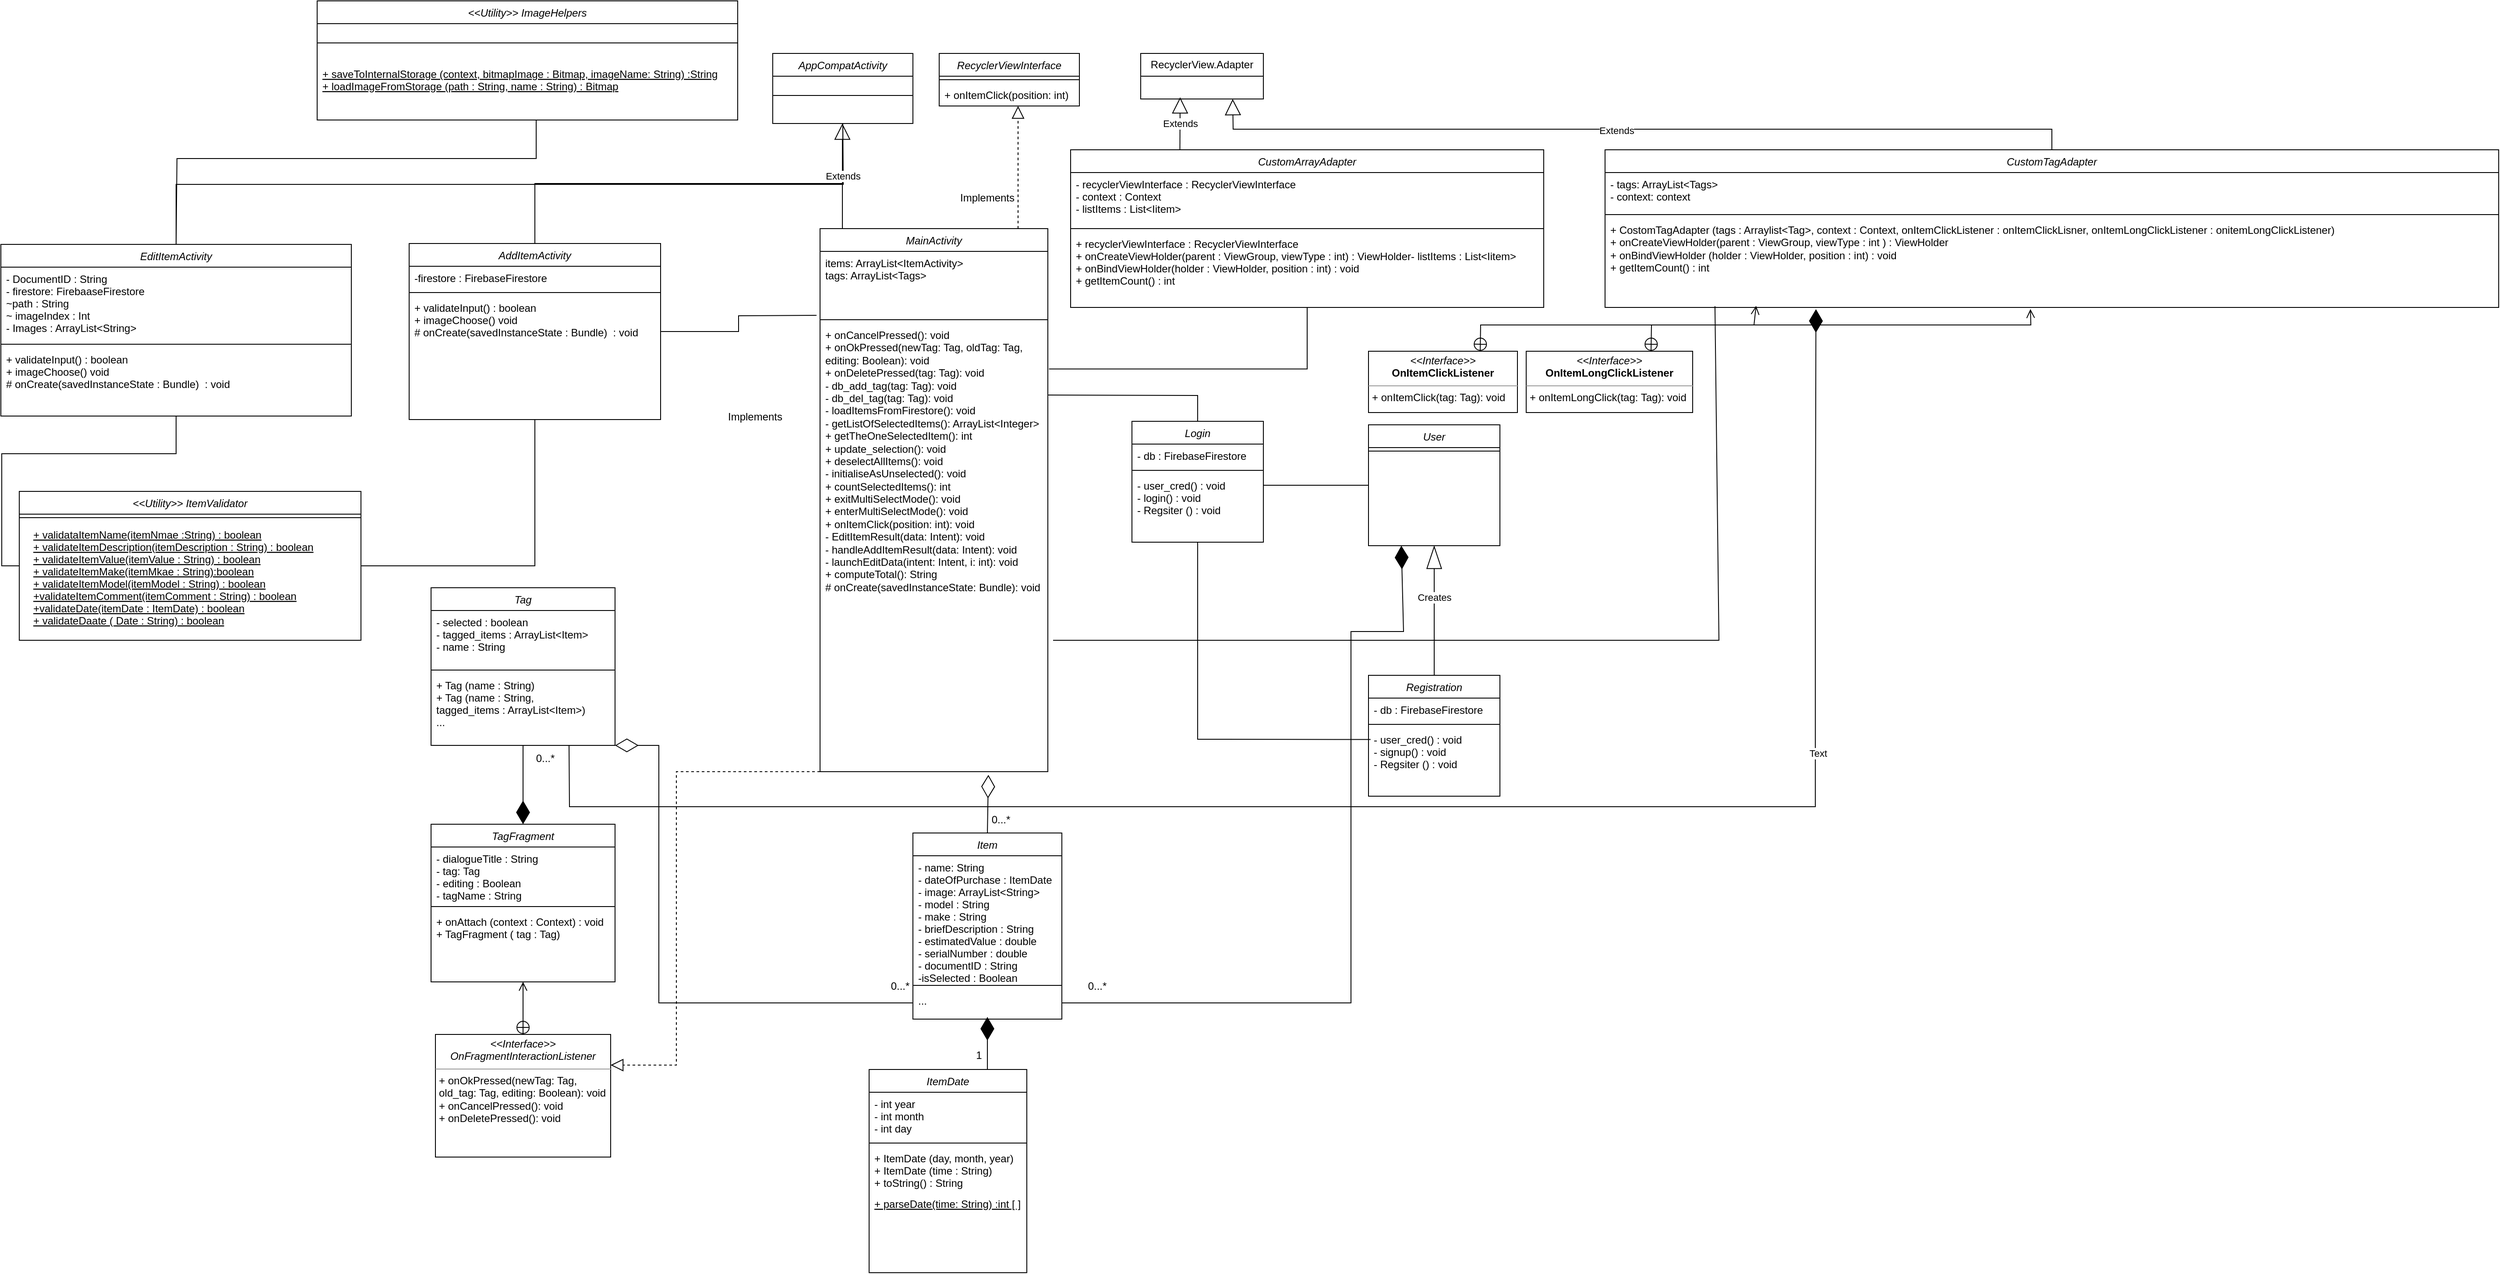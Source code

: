 <mxfile version="22.1.0" type="github">
  <diagram name="Page-1" id="D5rEtksEsVen9o-fTNwx">
    <mxGraphModel dx="2739" dy="2262" grid="1" gridSize="10" guides="1" tooltips="1" connect="1" arrows="1" fold="1" page="1" pageScale="1" pageWidth="827" pageHeight="1169" math="0" shadow="0">
      <root>
        <mxCell id="0" />
        <mxCell id="1" parent="0" />
        <mxCell id="bgdwnDgGQGbEjfy21P_r-1" style="edgeStyle=orthogonalEdgeStyle;rounded=0;orthogonalLoop=1;jettySize=auto;html=1;exitX=0.5;exitY=0;exitDx=0;exitDy=0;entryX=0.5;entryY=1;entryDx=0;entryDy=0;endArrow=none;endFill=0;" parent="1" source="bgdwnDgGQGbEjfy21P_r-20" target="bgdwnDgGQGbEjfy21P_r-6" edge="1">
          <mxGeometry relative="1" as="geometry" />
        </mxCell>
        <mxCell id="bgdwnDgGQGbEjfy21P_r-2" style="edgeStyle=orthogonalEdgeStyle;rounded=0;orthogonalLoop=1;jettySize=auto;html=1;exitX=1.005;exitY=0.102;exitDx=0;exitDy=0;entryX=0.5;entryY=1;entryDx=0;entryDy=0;endArrow=none;endFill=0;exitPerimeter=0;" parent="1" source="5qG-_wdLg8rwh6MkELda-3" target="bgdwnDgGQGbEjfy21P_r-33" edge="1">
          <mxGeometry relative="1" as="geometry" />
        </mxCell>
        <mxCell id="bgdwnDgGQGbEjfy21P_r-3" value="MainActivity" style="swimlane;fontStyle=2;align=center;verticalAlign=top;childLayout=stackLayout;horizontal=1;startSize=26;horizontalStack=0;resizeParent=1;resizeLast=0;collapsible=1;marginBottom=0;rounded=0;shadow=0;strokeWidth=1;" parent="1" vertex="1">
          <mxGeometry x="574" y="240" width="260" height="620" as="geometry">
            <mxRectangle x="230" y="140" width="160" height="26" as="alternateBounds" />
          </mxGeometry>
        </mxCell>
        <mxCell id="bgdwnDgGQGbEjfy21P_r-4" value="items: ArrayList&lt;ItemActivity&gt;&#xa;tags: ArrayList&lt;Tags&gt;" style="text;align=left;verticalAlign=top;spacingLeft=4;spacingRight=4;overflow=hidden;rotatable=0;points=[[0,0.5],[1,0.5]];portConstraint=eastwest;" parent="bgdwnDgGQGbEjfy21P_r-3" vertex="1">
          <mxGeometry y="26" width="260" height="74" as="geometry" />
        </mxCell>
        <mxCell id="bgdwnDgGQGbEjfy21P_r-5" value="" style="line;html=1;strokeWidth=1;align=left;verticalAlign=middle;spacingTop=-1;spacingLeft=3;spacingRight=3;rotatable=0;labelPosition=right;points=[];portConstraint=eastwest;" parent="bgdwnDgGQGbEjfy21P_r-3" vertex="1">
          <mxGeometry y="100" width="260" height="8" as="geometry" />
        </mxCell>
        <mxCell id="5qG-_wdLg8rwh6MkELda-3" value="+ onCancelPressed(): void&lt;br&gt;+ onOkPressed(newTag: Tag, oldTag: Tag, editing: Boolean): void&lt;br&gt;+ onDeletePressed(tag: Tag): void&lt;br&gt;- db_add_tag(tag: Tag): void&lt;br&gt;- db_del_tag(tag: Tag): void&lt;br&gt;- loadItemsFromFirestore(): void&lt;br&gt;- getListOfSelectedItems(): ArrayList&amp;lt;Integer&amp;gt;&lt;br&gt;+ getTheOneSelectedItem(): int&lt;br&gt;+ update_selection(): void&lt;br&gt;+ deselectAllItems(): void&lt;br&gt;- initialiseAsUnselected(): void&lt;br&gt;+ countSelectedItems(): int&lt;br&gt;+ exitMultiSelectMode(): void&lt;br&gt;+ enterMultiSelectMode(): void&lt;br&gt;+ onItemClick(position: int): void&lt;br&gt;- EditItemResult(data: Intent): void&lt;br&gt;- handleAddItemResult(data: Intent): void&lt;br&gt;- launchEditData(intent: Intent, i: int): void&lt;br&gt;+ computeTotal(): String&lt;br&gt;# onCreate(savedInstanceState: Bundle): void&lt;br&gt;" style="text;strokeColor=none;fillColor=none;align=left;verticalAlign=top;spacingLeft=4;spacingRight=4;overflow=hidden;rotatable=0;points=[[0,0.5],[1,0.5]];portConstraint=eastwest;whiteSpace=wrap;html=1;" parent="bgdwnDgGQGbEjfy21P_r-3" vertex="1">
          <mxGeometry y="108" width="260" height="512" as="geometry" />
        </mxCell>
        <mxCell id="bgdwnDgGQGbEjfy21P_r-6" value="AppCompatActivity" style="swimlane;fontStyle=2;align=center;verticalAlign=top;childLayout=stackLayout;horizontal=1;startSize=26;horizontalStack=0;resizeParent=1;resizeLast=0;collapsible=1;marginBottom=0;rounded=0;shadow=0;strokeWidth=1;" parent="1" vertex="1">
          <mxGeometry x="520" y="40" width="160" height="80" as="geometry">
            <mxRectangle x="230" y="140" width="160" height="26" as="alternateBounds" />
          </mxGeometry>
        </mxCell>
        <mxCell id="bgdwnDgGQGbEjfy21P_r-7" value="" style="line;html=1;strokeWidth=1;align=left;verticalAlign=middle;spacingTop=-1;spacingLeft=3;spacingRight=3;rotatable=0;labelPosition=right;points=[];portConstraint=eastwest;" parent="bgdwnDgGQGbEjfy21P_r-6" vertex="1">
          <mxGeometry y="26" width="160" height="44" as="geometry" />
        </mxCell>
        <mxCell id="bgdwnDgGQGbEjfy21P_r-8" value="Item" style="swimlane;fontStyle=2;align=center;verticalAlign=top;childLayout=stackLayout;horizontal=1;startSize=26;horizontalStack=0;resizeParent=1;resizeLast=0;collapsible=1;marginBottom=0;rounded=0;shadow=0;strokeWidth=1;" parent="1" vertex="1">
          <mxGeometry x="680" y="930" width="170" height="212.5" as="geometry">
            <mxRectangle x="230" y="140" width="160" height="26" as="alternateBounds" />
          </mxGeometry>
        </mxCell>
        <mxCell id="bgdwnDgGQGbEjfy21P_r-9" value="- name: String&#xa;- dateOfPurchase : ItemDate&#xa;- image: ArrayList&lt;String&gt;&#xa;- model : String&#xa;- make : String&#xa;- briefDescription : String&#xa;- estimatedValue : double&#xa;- serialNumber : double&#xa;- documentID : String&#xa;-isSelected : Boolean&#xa;&#xa;&#xa;" style="text;align=left;verticalAlign=top;spacingLeft=4;spacingRight=4;overflow=hidden;rotatable=0;points=[[0,0.5],[1,0.5]];portConstraint=eastwest;" parent="bgdwnDgGQGbEjfy21P_r-8" vertex="1">
          <mxGeometry y="26" width="170" height="144" as="geometry" />
        </mxCell>
        <mxCell id="bgdwnDgGQGbEjfy21P_r-10" value="" style="line;html=1;strokeWidth=1;align=left;verticalAlign=middle;spacingTop=-1;spacingLeft=3;spacingRight=3;rotatable=0;labelPosition=right;points=[];portConstraint=eastwest;" parent="bgdwnDgGQGbEjfy21P_r-8" vertex="1">
          <mxGeometry y="170" width="170" height="8" as="geometry" />
        </mxCell>
        <mxCell id="bgdwnDgGQGbEjfy21P_r-86" value="..." style="text;align=left;verticalAlign=top;spacingLeft=4;spacingRight=4;overflow=hidden;rotatable=0;points=[[0,0.5],[1,0.5]];portConstraint=eastwest;" parent="bgdwnDgGQGbEjfy21P_r-8" vertex="1">
          <mxGeometry y="178" width="170" height="32" as="geometry" />
        </mxCell>
        <mxCell id="bgdwnDgGQGbEjfy21P_r-11" value="" style="endArrow=block;dashed=1;endFill=0;endSize=12;html=1;rounded=0;entryX=0.557;entryY=1.324;entryDx=0;entryDy=0;entryPerimeter=0;" parent="1" edge="1">
          <mxGeometry width="160" relative="1" as="geometry">
            <mxPoint x="800" y="240" as="sourcePoint" />
            <mxPoint x="800.0" y="100.004" as="targetPoint" />
          </mxGeometry>
        </mxCell>
        <mxCell id="bgdwnDgGQGbEjfy21P_r-12" value="0...*" style="text;html=1;align=center;verticalAlign=middle;resizable=0;points=[];autosize=1;strokeColor=none;fillColor=none;" parent="1" vertex="1">
          <mxGeometry x="760" y="900" width="40" height="30" as="geometry" />
        </mxCell>
        <mxCell id="bgdwnDgGQGbEjfy21P_r-14" value="Implements" style="text;html=1;strokeColor=none;fillColor=none;align=center;verticalAlign=middle;whiteSpace=wrap;rounded=0;rotation=0;" parent="1" vertex="1">
          <mxGeometry x="735" y="190" width="60" height="30" as="geometry" />
        </mxCell>
        <mxCell id="bgdwnDgGQGbEjfy21P_r-15" value="&lt;span style=&quot;font-weight: normal;&quot;&gt;&lt;i&gt;RecyclerViewInterface&lt;/i&gt;&lt;/span&gt;" style="swimlane;fontStyle=1;align=center;verticalAlign=top;childLayout=stackLayout;horizontal=1;startSize=26;horizontalStack=0;resizeParent=1;resizeParentMax=0;resizeLast=0;collapsible=1;marginBottom=0;whiteSpace=wrap;html=1;" parent="1" vertex="1">
          <mxGeometry x="710" y="40" width="160" height="60" as="geometry" />
        </mxCell>
        <mxCell id="bgdwnDgGQGbEjfy21P_r-16" value="" style="line;strokeWidth=1;fillColor=none;align=left;verticalAlign=middle;spacingTop=-1;spacingLeft=3;spacingRight=3;rotatable=0;labelPosition=right;points=[];portConstraint=eastwest;strokeColor=inherit;" parent="bgdwnDgGQGbEjfy21P_r-15" vertex="1">
          <mxGeometry y="26" width="160" height="8" as="geometry" />
        </mxCell>
        <mxCell id="bgdwnDgGQGbEjfy21P_r-17" value="+&amp;nbsp;onItemClick(position: int)" style="text;strokeColor=none;fillColor=none;align=left;verticalAlign=top;spacingLeft=4;spacingRight=4;overflow=hidden;rotatable=0;points=[[0,0.5],[1,0.5]];portConstraint=eastwest;whiteSpace=wrap;html=1;" parent="bgdwnDgGQGbEjfy21P_r-15" vertex="1">
          <mxGeometry y="34" width="160" height="26" as="geometry" />
        </mxCell>
        <mxCell id="bgdwnDgGQGbEjfy21P_r-18" style="edgeStyle=orthogonalEdgeStyle;rounded=0;orthogonalLoop=1;jettySize=auto;html=1;exitX=1;exitY=0.5;exitDx=0;exitDy=0;endArrow=none;endFill=0;" parent="1" source="bgdwnDgGQGbEjfy21P_r-20" edge="1">
          <mxGeometry relative="1" as="geometry">
            <mxPoint x="570" y="339" as="targetPoint" />
          </mxGeometry>
        </mxCell>
        <mxCell id="bgdwnDgGQGbEjfy21P_r-19" style="edgeStyle=orthogonalEdgeStyle;rounded=0;orthogonalLoop=1;jettySize=auto;html=1;exitX=0.5;exitY=1;exitDx=0;exitDy=0;entryX=1;entryY=0.5;entryDx=0;entryDy=0;endArrow=none;endFill=0;" parent="1" source="bgdwnDgGQGbEjfy21P_r-20" target="bgdwnDgGQGbEjfy21P_r-23" edge="1">
          <mxGeometry relative="1" as="geometry" />
        </mxCell>
        <mxCell id="bgdwnDgGQGbEjfy21P_r-20" value="AddItemActivity" style="swimlane;fontStyle=2;align=center;verticalAlign=top;childLayout=stackLayout;horizontal=1;startSize=26;horizontalStack=0;resizeParent=1;resizeLast=0;collapsible=1;marginBottom=0;rounded=0;shadow=0;strokeWidth=1;" parent="1" vertex="1">
          <mxGeometry x="105" y="257" width="287" height="201" as="geometry">
            <mxRectangle x="230" y="140" width="160" height="26" as="alternateBounds" />
          </mxGeometry>
        </mxCell>
        <mxCell id="bgdwnDgGQGbEjfy21P_r-21" value="-firestore : FirebaseFirestore" style="text;align=left;verticalAlign=top;spacingLeft=4;spacingRight=4;overflow=hidden;rotatable=0;points=[[0,0.5],[1,0.5]];portConstraint=eastwest;" parent="bgdwnDgGQGbEjfy21P_r-20" vertex="1">
          <mxGeometry y="26" width="287" height="26" as="geometry" />
        </mxCell>
        <mxCell id="bgdwnDgGQGbEjfy21P_r-22" value="" style="line;html=1;strokeWidth=1;align=left;verticalAlign=middle;spacingTop=-1;spacingLeft=3;spacingRight=3;rotatable=0;labelPosition=right;points=[];portConstraint=eastwest;" parent="bgdwnDgGQGbEjfy21P_r-20" vertex="1">
          <mxGeometry y="52" width="287" height="8" as="geometry" />
        </mxCell>
        <mxCell id="rvDD3UHiXVEZJfTkMx03-1" value="+ validateInput() : boolean&#xa;+ imageChoose() void&#xa;# onCreate(savedInstanceState : Bundle)  : void&#xa;" style="text;align=left;verticalAlign=top;spacingLeft=4;spacingRight=4;overflow=hidden;rotatable=0;points=[[0,0.5],[1,0.5]];portConstraint=eastwest;" vertex="1" parent="bgdwnDgGQGbEjfy21P_r-20">
          <mxGeometry y="60" width="287" height="60" as="geometry" />
        </mxCell>
        <mxCell id="bgdwnDgGQGbEjfy21P_r-23" value="&lt;&lt;Utility&gt;&gt; ItemValidator" style="swimlane;fontStyle=2;align=center;verticalAlign=top;childLayout=stackLayout;horizontal=1;startSize=26;horizontalStack=0;resizeParent=1;resizeLast=0;collapsible=1;marginBottom=0;rounded=0;shadow=0;strokeWidth=1;" parent="1" vertex="1">
          <mxGeometry x="-340" y="540" width="390" height="170" as="geometry">
            <mxRectangle x="230" y="140" width="160" height="26" as="alternateBounds" />
          </mxGeometry>
        </mxCell>
        <mxCell id="bgdwnDgGQGbEjfy21P_r-25" value="" style="line;html=1;strokeWidth=1;align=left;verticalAlign=middle;spacingTop=-1;spacingLeft=3;spacingRight=3;rotatable=0;labelPosition=right;points=[];portConstraint=eastwest;" parent="bgdwnDgGQGbEjfy21P_r-23" vertex="1">
          <mxGeometry y="26" width="390" height="8" as="geometry" />
        </mxCell>
        <mxCell id="bgdwnDgGQGbEjfy21P_r-26" style="edgeStyle=orthogonalEdgeStyle;rounded=0;orthogonalLoop=1;jettySize=auto;html=1;exitX=0.5;exitY=1;exitDx=0;exitDy=0;entryX=0;entryY=0.5;entryDx=0;entryDy=0;endArrow=none;endFill=0;" parent="1" source="bgdwnDgGQGbEjfy21P_r-28" target="bgdwnDgGQGbEjfy21P_r-23" edge="1">
          <mxGeometry relative="1" as="geometry" />
        </mxCell>
        <mxCell id="bgdwnDgGQGbEjfy21P_r-27" style="edgeStyle=orthogonalEdgeStyle;rounded=0;orthogonalLoop=1;jettySize=auto;html=1;exitX=0.5;exitY=0;exitDx=0;exitDy=0;endArrow=none;endFill=0;" parent="1" source="bgdwnDgGQGbEjfy21P_r-28" edge="1">
          <mxGeometry relative="1" as="geometry">
            <mxPoint x="600" y="120" as="targetPoint" />
          </mxGeometry>
        </mxCell>
        <mxCell id="bgdwnDgGQGbEjfy21P_r-28" value="EditItemActivity" style="swimlane;fontStyle=2;align=center;verticalAlign=top;childLayout=stackLayout;horizontal=1;startSize=26;horizontalStack=0;resizeParent=1;resizeLast=0;collapsible=1;marginBottom=0;rounded=0;shadow=0;strokeWidth=1;" parent="1" vertex="1">
          <mxGeometry x="-361" y="258" width="400" height="196" as="geometry">
            <mxRectangle x="230" y="140" width="160" height="26" as="alternateBounds" />
          </mxGeometry>
        </mxCell>
        <mxCell id="bgdwnDgGQGbEjfy21P_r-29" value="- DocumentID : String&#xa;- firestore: FirebaaseFirestore&#xa;~path : String&#xa;~ imageIndex : Int&#xa;- Images : ArrayList&lt;String&gt;&#xa;" style="text;align=left;verticalAlign=top;spacingLeft=4;spacingRight=4;overflow=hidden;rotatable=0;points=[[0,0.5],[1,0.5]];portConstraint=eastwest;" parent="bgdwnDgGQGbEjfy21P_r-28" vertex="1">
          <mxGeometry y="26" width="400" height="84" as="geometry" />
        </mxCell>
        <mxCell id="bgdwnDgGQGbEjfy21P_r-30" value="" style="line;html=1;strokeWidth=1;align=left;verticalAlign=middle;spacingTop=-1;spacingLeft=3;spacingRight=3;rotatable=0;labelPosition=right;points=[];portConstraint=eastwest;" parent="bgdwnDgGQGbEjfy21P_r-28" vertex="1">
          <mxGeometry y="110" width="400" height="8" as="geometry" />
        </mxCell>
        <mxCell id="rvDD3UHiXVEZJfTkMx03-2" value="+ validateInput() : boolean&#xa;+ imageChoose() void&#xa;# onCreate(savedInstanceState : Bundle)  : void&#xa;" style="text;align=left;verticalAlign=top;spacingLeft=4;spacingRight=4;overflow=hidden;rotatable=0;points=[[0,0.5],[1,0.5]];portConstraint=eastwest;" vertex="1" parent="bgdwnDgGQGbEjfy21P_r-28">
          <mxGeometry y="118" width="400" height="60" as="geometry" />
        </mxCell>
        <mxCell id="bgdwnDgGQGbEjfy21P_r-31" value="RecyclerView.Adapter" style="swimlane;fontStyle=0;childLayout=stackLayout;horizontal=1;startSize=26;fillColor=none;horizontalStack=0;resizeParent=1;resizeParentMax=0;resizeLast=0;collapsible=1;marginBottom=0;whiteSpace=wrap;html=1;" parent="1" vertex="1">
          <mxGeometry x="940" y="40" width="140" height="52" as="geometry" />
        </mxCell>
        <mxCell id="bgdwnDgGQGbEjfy21P_r-32" value="Extends" style="endArrow=block;endSize=16;endFill=0;html=1;rounded=0;exitX=0.231;exitY=0.004;exitDx=0;exitDy=0;exitPerimeter=0;" parent="1" source="bgdwnDgGQGbEjfy21P_r-33" edge="1">
          <mxGeometry width="160" relative="1" as="geometry">
            <mxPoint x="1009.62" y="160" as="sourcePoint" />
            <mxPoint x="985" y="90" as="targetPoint" />
          </mxGeometry>
        </mxCell>
        <mxCell id="bgdwnDgGQGbEjfy21P_r-33" value="CustomArrayAdapter" style="swimlane;fontStyle=2;align=center;verticalAlign=top;childLayout=stackLayout;horizontal=1;startSize=26;horizontalStack=0;resizeParent=1;resizeLast=0;collapsible=1;marginBottom=0;rounded=0;shadow=0;strokeWidth=1;" parent="1" vertex="1">
          <mxGeometry x="860" y="150" width="540" height="180" as="geometry">
            <mxRectangle x="230" y="140" width="160" height="26" as="alternateBounds" />
          </mxGeometry>
        </mxCell>
        <mxCell id="bgdwnDgGQGbEjfy21P_r-34" value="- recyclerViewInterface : RecyclerViewInterface&#xa;- context : Context&#xa;- listItems : List&lt;Iitem&gt;&#xa;" style="text;align=left;verticalAlign=top;spacingLeft=4;spacingRight=4;overflow=hidden;rotatable=0;points=[[0,0.5],[1,0.5]];portConstraint=eastwest;" parent="bgdwnDgGQGbEjfy21P_r-33" vertex="1">
          <mxGeometry y="26" width="540" height="60" as="geometry" />
        </mxCell>
        <mxCell id="bgdwnDgGQGbEjfy21P_r-35" value="" style="line;html=1;strokeWidth=1;align=left;verticalAlign=middle;spacingTop=-1;spacingLeft=3;spacingRight=3;rotatable=0;labelPosition=right;points=[];portConstraint=eastwest;" parent="bgdwnDgGQGbEjfy21P_r-33" vertex="1">
          <mxGeometry y="86" width="540" height="8" as="geometry" />
        </mxCell>
        <mxCell id="rvDD3UHiXVEZJfTkMx03-4" value="+ recyclerViewInterface : RecyclerViewInterface&#xa;+ onCreateViewHolder(parent : ViewGroup, viewType : int) : ViewHolder- listItems : List&lt;Iitem&gt;&#xa;+ onBindViewHolder(holder : ViewHolder, position : int) : void&#xa;+ getItemCount() : int&#xa;" style="text;align=left;verticalAlign=top;spacingLeft=4;spacingRight=4;overflow=hidden;rotatable=0;points=[[0,0.5],[1,0.5]];portConstraint=eastwest;" vertex="1" parent="bgdwnDgGQGbEjfy21P_r-33">
          <mxGeometry y="94" width="540" height="76" as="geometry" />
        </mxCell>
        <mxCell id="bgdwnDgGQGbEjfy21P_r-36" value="Extends" style="endArrow=block;endSize=16;endFill=0;html=1;rounded=0;" parent="1" edge="1">
          <mxGeometry width="160" relative="1" as="geometry">
            <mxPoint x="599.5" y="240" as="sourcePoint" />
            <mxPoint x="599.5" y="120" as="targetPoint" />
          </mxGeometry>
        </mxCell>
        <mxCell id="bgdwnDgGQGbEjfy21P_r-37" value="ItemDate" style="swimlane;fontStyle=2;align=center;verticalAlign=top;childLayout=stackLayout;horizontal=1;startSize=26;horizontalStack=0;resizeParent=1;resizeLast=0;collapsible=1;marginBottom=0;rounded=0;shadow=0;strokeWidth=1;" parent="1" vertex="1">
          <mxGeometry x="630" y="1200" width="180" height="232" as="geometry">
            <mxRectangle x="230" y="140" width="160" height="26" as="alternateBounds" />
          </mxGeometry>
        </mxCell>
        <mxCell id="bgdwnDgGQGbEjfy21P_r-38" value="- int year&#xa;- int month&#xa;- int day&#xa;" style="text;align=left;verticalAlign=top;spacingLeft=4;spacingRight=4;overflow=hidden;rotatable=0;points=[[0,0.5],[1,0.5]];portConstraint=eastwest;" parent="bgdwnDgGQGbEjfy21P_r-37" vertex="1">
          <mxGeometry y="26" width="180" height="54" as="geometry" />
        </mxCell>
        <mxCell id="bgdwnDgGQGbEjfy21P_r-39" value="" style="line;html=1;strokeWidth=1;align=left;verticalAlign=middle;spacingTop=-1;spacingLeft=3;spacingRight=3;rotatable=0;labelPosition=right;points=[];portConstraint=eastwest;" parent="bgdwnDgGQGbEjfy21P_r-37" vertex="1">
          <mxGeometry y="80" width="180" height="8" as="geometry" />
        </mxCell>
        <mxCell id="bgdwnDgGQGbEjfy21P_r-44" value="+ ItemDate (day, month, year)&#xa;+ ItemDate (time : String)&#xa;+ toString() : String&#xa;&#xa;&#xa;" style="text;align=left;verticalAlign=top;spacingLeft=4;spacingRight=4;overflow=hidden;rotatable=0;points=[[0,0.5],[1,0.5]];portConstraint=eastwest;" parent="bgdwnDgGQGbEjfy21P_r-37" vertex="1">
          <mxGeometry y="88" width="180" height="52" as="geometry" />
        </mxCell>
        <mxCell id="bgdwnDgGQGbEjfy21P_r-45" value="+ parseDate(time: String) :int [ ]&#xa;&#xa;" style="text;align=left;verticalAlign=top;spacingLeft=4;spacingRight=4;overflow=hidden;rotatable=0;points=[[0,0.5],[1,0.5]];portConstraint=eastwest;fontStyle=4" parent="bgdwnDgGQGbEjfy21P_r-37" vertex="1">
          <mxGeometry y="140" width="180" height="72" as="geometry" />
        </mxCell>
        <mxCell id="bgdwnDgGQGbEjfy21P_r-46" value="" style="endArrow=diamondThin;endFill=1;endSize=24;html=1;rounded=0;exitX=0.75;exitY=0;exitDx=0;exitDy=0;" parent="1" source="bgdwnDgGQGbEjfy21P_r-37" target="bgdwnDgGQGbEjfy21P_r-86" edge="1">
          <mxGeometry width="160" relative="1" as="geometry">
            <mxPoint x="729.74" y="917" as="sourcePoint" />
            <mxPoint x="910" y="920" as="targetPoint" />
          </mxGeometry>
        </mxCell>
        <mxCell id="bgdwnDgGQGbEjfy21P_r-47" value="1" style="text;html=1;align=center;verticalAlign=middle;resizable=0;points=[];autosize=1;strokeColor=none;fillColor=none;" parent="1" vertex="1">
          <mxGeometry x="740" y="1169" width="30" height="30" as="geometry" />
        </mxCell>
        <mxCell id="bgdwnDgGQGbEjfy21P_r-48" value="Login" style="swimlane;fontStyle=2;align=center;verticalAlign=top;childLayout=stackLayout;horizontal=1;startSize=26;horizontalStack=0;resizeParent=1;resizeLast=0;collapsible=1;marginBottom=0;rounded=0;shadow=0;strokeWidth=1;" parent="1" vertex="1">
          <mxGeometry x="930" y="460" width="150" height="138" as="geometry">
            <mxRectangle x="230" y="140" width="160" height="26" as="alternateBounds" />
          </mxGeometry>
        </mxCell>
        <mxCell id="bgdwnDgGQGbEjfy21P_r-49" value="- db : FirebaseFirestore" style="text;align=left;verticalAlign=top;spacingLeft=4;spacingRight=4;overflow=hidden;rotatable=0;points=[[0,0.5],[1,0.5]];portConstraint=eastwest;" parent="bgdwnDgGQGbEjfy21P_r-48" vertex="1">
          <mxGeometry y="26" width="150" height="26" as="geometry" />
        </mxCell>
        <mxCell id="bgdwnDgGQGbEjfy21P_r-50" value="" style="line;html=1;strokeWidth=1;align=left;verticalAlign=middle;spacingTop=-1;spacingLeft=3;spacingRight=3;rotatable=0;labelPosition=right;points=[];portConstraint=eastwest;" parent="bgdwnDgGQGbEjfy21P_r-48" vertex="1">
          <mxGeometry y="52" width="150" height="8" as="geometry" />
        </mxCell>
        <mxCell id="bgdwnDgGQGbEjfy21P_r-52" value="- user_cred() : void&#xa;- login() : void&#xa;- Regsiter () : void&#xa;" style="text;align=left;verticalAlign=top;spacingLeft=4;spacingRight=4;overflow=hidden;rotatable=0;points=[[0,0.5],[1,0.5]];portConstraint=eastwest;" parent="bgdwnDgGQGbEjfy21P_r-48" vertex="1">
          <mxGeometry y="60" width="150" height="60" as="geometry" />
        </mxCell>
        <mxCell id="bgdwnDgGQGbEjfy21P_r-51" style="edgeStyle=orthogonalEdgeStyle;rounded=0;orthogonalLoop=1;jettySize=auto;html=1;exitX=1;exitY=0.5;exitDx=0;exitDy=0;endArrow=none;endFill=0;entryX=0.5;entryY=0;entryDx=0;entryDy=0;" parent="1" target="bgdwnDgGQGbEjfy21P_r-48" edge="1">
          <mxGeometry relative="1" as="geometry">
            <mxPoint x="890" y="490" as="targetPoint" />
            <mxPoint x="834" y="430" as="sourcePoint" />
          </mxGeometry>
        </mxCell>
        <mxCell id="bgdwnDgGQGbEjfy21P_r-53" value="Registration" style="swimlane;fontStyle=2;align=center;verticalAlign=top;childLayout=stackLayout;horizontal=1;startSize=26;horizontalStack=0;resizeParent=1;resizeLast=0;collapsible=1;marginBottom=0;rounded=0;shadow=0;strokeWidth=1;" parent="1" vertex="1">
          <mxGeometry x="1200" y="750" width="150" height="138" as="geometry">
            <mxRectangle x="230" y="140" width="160" height="26" as="alternateBounds" />
          </mxGeometry>
        </mxCell>
        <mxCell id="bgdwnDgGQGbEjfy21P_r-54" value="- db : FirebaseFirestore" style="text;align=left;verticalAlign=top;spacingLeft=4;spacingRight=4;overflow=hidden;rotatable=0;points=[[0,0.5],[1,0.5]];portConstraint=eastwest;" parent="bgdwnDgGQGbEjfy21P_r-53" vertex="1">
          <mxGeometry y="26" width="150" height="26" as="geometry" />
        </mxCell>
        <mxCell id="bgdwnDgGQGbEjfy21P_r-55" value="" style="line;html=1;strokeWidth=1;align=left;verticalAlign=middle;spacingTop=-1;spacingLeft=3;spacingRight=3;rotatable=0;labelPosition=right;points=[];portConstraint=eastwest;" parent="bgdwnDgGQGbEjfy21P_r-53" vertex="1">
          <mxGeometry y="52" width="150" height="8" as="geometry" />
        </mxCell>
        <mxCell id="bgdwnDgGQGbEjfy21P_r-56" value="- user_cred() : void&#xa;- signup() : void&#xa;- Regsiter () : void&#xa;" style="text;align=left;verticalAlign=top;spacingLeft=4;spacingRight=4;overflow=hidden;rotatable=0;points=[[0,0.5],[1,0.5]];portConstraint=eastwest;" parent="bgdwnDgGQGbEjfy21P_r-53" vertex="1">
          <mxGeometry y="60" width="150" height="60" as="geometry" />
        </mxCell>
        <mxCell id="bgdwnDgGQGbEjfy21P_r-57" value="" style="endArrow=none;html=1;rounded=0;exitX=0.016;exitY=0.221;exitDx=0;exitDy=0;entryX=0.5;entryY=1;entryDx=0;entryDy=0;startArrow=none;startFill=0;exitPerimeter=0;" parent="1" source="bgdwnDgGQGbEjfy21P_r-56" target="bgdwnDgGQGbEjfy21P_r-48" edge="1">
          <mxGeometry width="50" height="50" relative="1" as="geometry">
            <mxPoint x="930" y="550" as="sourcePoint" />
            <mxPoint x="980" y="500" as="targetPoint" />
            <Array as="points">
              <mxPoint x="1005" y="823" />
            </Array>
          </mxGeometry>
        </mxCell>
        <mxCell id="bgdwnDgGQGbEjfy21P_r-58" value="User" style="swimlane;fontStyle=2;align=center;verticalAlign=top;childLayout=stackLayout;horizontal=1;startSize=26;horizontalStack=0;resizeParent=1;resizeLast=0;collapsible=1;marginBottom=0;rounded=0;shadow=0;strokeWidth=1;" parent="1" vertex="1">
          <mxGeometry x="1200" y="464" width="150" height="138" as="geometry">
            <mxRectangle x="230" y="140" width="160" height="26" as="alternateBounds" />
          </mxGeometry>
        </mxCell>
        <mxCell id="bgdwnDgGQGbEjfy21P_r-60" value="" style="line;html=1;strokeWidth=1;align=left;verticalAlign=middle;spacingTop=-1;spacingLeft=3;spacingRight=3;rotatable=0;labelPosition=right;points=[];portConstraint=eastwest;" parent="bgdwnDgGQGbEjfy21P_r-58" vertex="1">
          <mxGeometry y="26" width="150" height="8" as="geometry" />
        </mxCell>
        <mxCell id="bgdwnDgGQGbEjfy21P_r-64" value="" style="endArrow=none;html=1;rounded=0;entryX=0;entryY=0.5;entryDx=0;entryDy=0;exitX=1.001;exitY=0.217;exitDx=0;exitDy=0;exitPerimeter=0;startArrow=none;startFill=0;endFill=0;endSize=16;startSize=16;" parent="1" source="bgdwnDgGQGbEjfy21P_r-52" target="bgdwnDgGQGbEjfy21P_r-58" edge="1">
          <mxGeometry width="50" height="50" relative="1" as="geometry">
            <mxPoint x="1070" y="730" as="sourcePoint" />
            <mxPoint x="1199.85" y="506.8" as="targetPoint" />
          </mxGeometry>
        </mxCell>
        <mxCell id="bgdwnDgGQGbEjfy21P_r-65" value="" style="endArrow=none;html=1;rounded=0;entryX=0.5;entryY=0;entryDx=0;entryDy=0;startArrow=blockThin;startFill=0;strokeWidth=1;endSize=8;targetPerimeterSpacing=12;sourcePerimeterSpacing=5;startSize=24;" parent="1" target="bgdwnDgGQGbEjfy21P_r-53" edge="1">
          <mxGeometry width="50" height="50" relative="1" as="geometry">
            <mxPoint x="1275" y="602" as="sourcePoint" />
            <mxPoint x="1015" y="608" as="targetPoint" />
          </mxGeometry>
        </mxCell>
        <mxCell id="bgdwnDgGQGbEjfy21P_r-68" value="Creates" style="edgeLabel;html=1;align=center;verticalAlign=middle;resizable=0;points=[];" parent="bgdwnDgGQGbEjfy21P_r-65" vertex="1" connectable="0">
          <mxGeometry x="-0.644" y="3" relative="1" as="geometry">
            <mxPoint x="-3" y="32" as="offset" />
          </mxGeometry>
        </mxCell>
        <mxCell id="bgdwnDgGQGbEjfy21P_r-72" value="0...*" style="text;html=1;align=center;verticalAlign=middle;resizable=0;points=[];autosize=1;strokeColor=none;fillColor=none;" parent="1" vertex="1">
          <mxGeometry x="870" y="1090" width="40" height="30" as="geometry" />
        </mxCell>
        <mxCell id="bgdwnDgGQGbEjfy21P_r-73" value="" style="endArrow=diamondThin;endFill=1;endSize=24;html=1;rounded=0;exitX=1;exitY=0.5;exitDx=0;exitDy=0;entryX=0.25;entryY=1;entryDx=0;entryDy=0;" parent="1" source="bgdwnDgGQGbEjfy21P_r-86" target="bgdwnDgGQGbEjfy21P_r-58" edge="1">
          <mxGeometry width="160" relative="1" as="geometry">
            <mxPoint x="1010.04" y="778" as="sourcePoint" />
            <mxPoint x="1009.71" y="661" as="targetPoint" />
            <Array as="points">
              <mxPoint x="1180" y="1124" />
              <mxPoint x="1180" y="700" />
              <mxPoint x="1240" y="700" />
            </Array>
          </mxGeometry>
        </mxCell>
        <mxCell id="bgdwnDgGQGbEjfy21P_r-75" value="Tag" style="swimlane;fontStyle=2;align=center;verticalAlign=top;childLayout=stackLayout;horizontal=1;startSize=26;horizontalStack=0;resizeParent=1;resizeLast=0;collapsible=1;marginBottom=0;rounded=0;shadow=0;strokeWidth=1;" parent="1" vertex="1">
          <mxGeometry x="130" y="650" width="210" height="180" as="geometry">
            <mxRectangle x="230" y="140" width="160" height="26" as="alternateBounds" />
          </mxGeometry>
        </mxCell>
        <mxCell id="bgdwnDgGQGbEjfy21P_r-76" value="- selected : boolean&#xa;- tagged_items : ArrayList&lt;Item&gt;&#xa;- name : String&#xa;" style="text;align=left;verticalAlign=top;spacingLeft=4;spacingRight=4;overflow=hidden;rotatable=0;points=[[0,0.5],[1,0.5]];portConstraint=eastwest;" parent="bgdwnDgGQGbEjfy21P_r-75" vertex="1">
          <mxGeometry y="26" width="210" height="64" as="geometry" />
        </mxCell>
        <mxCell id="bgdwnDgGQGbEjfy21P_r-77" value="" style="line;html=1;strokeWidth=1;align=left;verticalAlign=middle;spacingTop=-1;spacingLeft=3;spacingRight=3;rotatable=0;labelPosition=right;points=[];portConstraint=eastwest;" parent="bgdwnDgGQGbEjfy21P_r-75" vertex="1">
          <mxGeometry y="90" width="210" height="8" as="geometry" />
        </mxCell>
        <mxCell id="bgdwnDgGQGbEjfy21P_r-85" value="+ Tag (name : String)&#xa;+ Tag (name : String, &#xa;tagged_items : ArrayList&lt;Item&gt;)&#xa;...&#xa;" style="text;align=left;verticalAlign=top;spacingLeft=4;spacingRight=4;overflow=hidden;rotatable=0;points=[[0,0.5],[1,0.5]];portConstraint=eastwest;" parent="bgdwnDgGQGbEjfy21P_r-75" vertex="1">
          <mxGeometry y="98" width="210" height="64" as="geometry" />
        </mxCell>
        <mxCell id="bgdwnDgGQGbEjfy21P_r-78" value="" style="endArrow=none;endFill=0;endSize=24;html=1;rounded=0;exitX=1;exitY=1;exitDx=0;exitDy=0;startArrow=diamondThin;startFill=0;startSize=24;entryX=0;entryY=0.5;entryDx=0;entryDy=0;" parent="1" source="bgdwnDgGQGbEjfy21P_r-75" target="bgdwnDgGQGbEjfy21P_r-86" edge="1">
          <mxGeometry width="160" relative="1" as="geometry">
            <mxPoint x="340" y="721" as="sourcePoint" />
            <mxPoint x="620" y="830" as="targetPoint" />
            <Array as="points">
              <mxPoint x="390" y="830" />
              <mxPoint x="390" y="1124" />
            </Array>
          </mxGeometry>
        </mxCell>
        <mxCell id="bgdwnDgGQGbEjfy21P_r-80" value="0...*" style="text;html=1;align=center;verticalAlign=middle;resizable=0;points=[];autosize=1;strokeColor=none;fillColor=none;" parent="1" vertex="1">
          <mxGeometry x="645" y="1090" width="40" height="30" as="geometry" />
        </mxCell>
        <mxCell id="bgdwnDgGQGbEjfy21P_r-88" value="TagFragment" style="swimlane;fontStyle=2;align=center;verticalAlign=top;childLayout=stackLayout;horizontal=1;startSize=26;horizontalStack=0;resizeParent=1;resizeLast=0;collapsible=1;marginBottom=0;rounded=0;shadow=0;strokeWidth=1;" parent="1" vertex="1">
          <mxGeometry x="130" y="920" width="210" height="180" as="geometry">
            <mxRectangle x="230" y="140" width="160" height="26" as="alternateBounds" />
          </mxGeometry>
        </mxCell>
        <mxCell id="bgdwnDgGQGbEjfy21P_r-89" value="- dialogueTitle : String&#xa;- tag: Tag&#xa;- editing : Boolean&#xa;- tagName : String&#xa;&#xa;" style="text;align=left;verticalAlign=top;spacingLeft=4;spacingRight=4;overflow=hidden;rotatable=0;points=[[0,0.5],[1,0.5]];portConstraint=eastwest;" parent="bgdwnDgGQGbEjfy21P_r-88" vertex="1">
          <mxGeometry y="26" width="210" height="64" as="geometry" />
        </mxCell>
        <mxCell id="bgdwnDgGQGbEjfy21P_r-90" value="" style="line;html=1;strokeWidth=1;align=left;verticalAlign=middle;spacingTop=-1;spacingLeft=3;spacingRight=3;rotatable=0;labelPosition=right;points=[];portConstraint=eastwest;" parent="bgdwnDgGQGbEjfy21P_r-88" vertex="1">
          <mxGeometry y="90" width="210" height="8" as="geometry" />
        </mxCell>
        <mxCell id="bgdwnDgGQGbEjfy21P_r-91" value="+ onAttach (context : Context) : void&#xa;+ TagFragment ( tag : Tag)" style="text;align=left;verticalAlign=top;spacingLeft=4;spacingRight=4;overflow=hidden;rotatable=0;points=[[0,0.5],[1,0.5]];portConstraint=eastwest;" parent="bgdwnDgGQGbEjfy21P_r-88" vertex="1">
          <mxGeometry y="98" width="210" height="64" as="geometry" />
        </mxCell>
        <mxCell id="bgdwnDgGQGbEjfy21P_r-92" value="" style="endArrow=diamondThin;endFill=1;endSize=24;html=1;rounded=0;exitX=0.5;exitY=1;exitDx=0;exitDy=0;entryX=0.5;entryY=0;entryDx=0;entryDy=0;" parent="1" source="bgdwnDgGQGbEjfy21P_r-75" target="bgdwnDgGQGbEjfy21P_r-88" edge="1">
          <mxGeometry width="160" relative="1" as="geometry">
            <mxPoint x="413.33" y="900" as="sourcePoint" />
            <mxPoint x="413.0" y="783" as="targetPoint" />
          </mxGeometry>
        </mxCell>
        <mxCell id="bgdwnDgGQGbEjfy21P_r-93" value="0...*" style="text;html=1;align=center;verticalAlign=middle;resizable=0;points=[];autosize=1;strokeColor=none;fillColor=none;" parent="1" vertex="1">
          <mxGeometry x="240" y="830" width="40" height="30" as="geometry" />
        </mxCell>
        <mxCell id="bgdwnDgGQGbEjfy21P_r-94" value="&lt;&lt;Utility&gt;&gt; ImageHelpers" style="swimlane;fontStyle=2;align=center;verticalAlign=top;childLayout=stackLayout;horizontal=1;startSize=26;horizontalStack=0;resizeParent=1;resizeLast=0;collapsible=1;marginBottom=0;rounded=0;shadow=0;strokeWidth=1;" parent="1" vertex="1">
          <mxGeometry y="-20" width="480" height="136" as="geometry">
            <mxRectangle x="230" y="140" width="160" height="26" as="alternateBounds" />
          </mxGeometry>
        </mxCell>
        <mxCell id="bgdwnDgGQGbEjfy21P_r-95" value="" style="line;html=1;strokeWidth=1;align=left;verticalAlign=middle;spacingTop=-1;spacingLeft=3;spacingRight=3;rotatable=0;labelPosition=right;points=[];portConstraint=eastwest;" parent="bgdwnDgGQGbEjfy21P_r-94" vertex="1">
          <mxGeometry y="26" width="480" height="44" as="geometry" />
        </mxCell>
        <mxCell id="bgdwnDgGQGbEjfy21P_r-97" value="+ saveToInternalStorage (context, bitmapImage : Bitmap, imageName: String) :String&#xa;+ loadImageFromStorage (path : String, name : String) : Bitmap&#xa;" style="text;align=left;verticalAlign=top;spacingLeft=4;spacingRight=4;overflow=hidden;rotatable=0;points=[[0,0.5],[1,0.5]];portConstraint=eastwest;fontStyle=4" parent="bgdwnDgGQGbEjfy21P_r-94" vertex="1">
          <mxGeometry y="70" width="480" height="50" as="geometry" />
        </mxCell>
        <mxCell id="bgdwnDgGQGbEjfy21P_r-96" value="" style="endArrow=none;html=1;rounded=0;entryX=0.5;entryY=1;entryDx=0;entryDy=0;exitX=0.5;exitY=0;exitDx=0;exitDy=0;" parent="1" edge="1" source="bgdwnDgGQGbEjfy21P_r-28">
          <mxGeometry width="50" height="50" relative="1" as="geometry">
            <mxPoint x="120" y="196" as="sourcePoint" />
            <mxPoint x="250" y="116" as="targetPoint" />
            <Array as="points">
              <mxPoint x="-160" y="160" />
              <mxPoint x="250" y="160" />
            </Array>
          </mxGeometry>
        </mxCell>
        <mxCell id="bgdwnDgGQGbEjfy21P_r-102" style="edgeStyle=orthogonalEdgeStyle;rounded=0;orthogonalLoop=1;jettySize=auto;html=1;exitX=0.5;exitY=0;exitDx=0;exitDy=0;endSize=16;endArrow=block;endFill=0;" parent="1" source="D9T-BckVPZUWp-dW1pH--14" edge="1">
          <mxGeometry relative="1" as="geometry">
            <mxPoint x="1045" y="92" as="targetPoint" />
            <mxPoint x="1210" y="166" as="sourcePoint" />
          </mxGeometry>
        </mxCell>
        <mxCell id="bgdwnDgGQGbEjfy21P_r-104" value="Extends" style="edgeLabel;html=1;align=center;verticalAlign=middle;resizable=0;points=[];" parent="bgdwnDgGQGbEjfy21P_r-102" vertex="1" connectable="0">
          <mxGeometry x="0.052" y="1" relative="1" as="geometry">
            <mxPoint x="1" as="offset" />
          </mxGeometry>
        </mxCell>
        <mxCell id="bgdwnDgGQGbEjfy21P_r-101" value="" style="endArrow=none;html=1;rounded=0;entryX=0.123;entryY=0.987;entryDx=0;entryDy=0;entryPerimeter=0;" parent="1" target="D9T-BckVPZUWp-dW1pH--17" edge="1">
          <mxGeometry width="50" height="50" relative="1" as="geometry">
            <mxPoint x="840" y="710" as="sourcePoint" />
            <mxPoint x="1600" y="340" as="targetPoint" />
            <Array as="points">
              <mxPoint x="1600" y="710" />
            </Array>
          </mxGeometry>
        </mxCell>
        <mxCell id="bgdwnDgGQGbEjfy21P_r-105" value="" style="endArrow=diamondThin;endFill=1;endSize=24;html=1;rounded=0;exitX=0.75;exitY=1;exitDx=0;exitDy=0;entryX=0.236;entryY=1.019;entryDx=0;entryDy=0;entryPerimeter=0;" parent="1" source="bgdwnDgGQGbEjfy21P_r-75" target="D9T-BckVPZUWp-dW1pH--17" edge="1">
          <mxGeometry width="160" relative="1" as="geometry">
            <mxPoint x="340" y="810" as="sourcePoint" />
            <mxPoint x="1710" y="210" as="targetPoint" />
            <Array as="points">
              <mxPoint x="288" y="900" />
              <mxPoint x="1170" y="900" />
              <mxPoint x="1710" y="900" />
              <mxPoint x="1710" y="650" />
            </Array>
          </mxGeometry>
        </mxCell>
        <mxCell id="rvDD3UHiXVEZJfTkMx03-6" value="Text" style="edgeLabel;html=1;align=center;verticalAlign=middle;resizable=0;points=[];" vertex="1" connectable="0" parent="bgdwnDgGQGbEjfy21P_r-105">
          <mxGeometry x="0.508" y="-3" relative="1" as="geometry">
            <mxPoint as="offset" />
          </mxGeometry>
        </mxCell>
        <mxCell id="D9T-BckVPZUWp-dW1pH--1" value="" style="endArrow=diamondThin;endFill=0;endSize=24;html=1;rounded=0;exitX=0.5;exitY=0;exitDx=0;exitDy=0;entryX=0.739;entryY=1.007;entryDx=0;entryDy=0;entryPerimeter=0;" parent="1" source="bgdwnDgGQGbEjfy21P_r-8" target="5qG-_wdLg8rwh6MkELda-3" edge="1">
          <mxGeometry width="160" relative="1" as="geometry">
            <mxPoint x="500" y="570" as="sourcePoint" />
            <mxPoint x="950" y="880" as="targetPoint" />
          </mxGeometry>
        </mxCell>
        <mxCell id="D9T-BckVPZUWp-dW1pH--9" value="&lt;p style=&quot;margin:0px;margin-top:4px;text-align:center;&quot;&gt;&lt;i&gt;&amp;lt;&amp;lt;Interface&amp;gt;&amp;gt;&lt;/i&gt;&lt;br&gt;&lt;b&gt;OnItemClickListener&lt;/b&gt;&lt;/p&gt;&lt;hr size=&quot;1&quot;&gt;&lt;p style=&quot;margin:0px;margin-left:4px;&quot;&gt;+ onItemClick(tag: Tag): void&lt;br&gt;&lt;/p&gt;" style="verticalAlign=top;align=left;overflow=fill;fontSize=12;fontFamily=Helvetica;html=1;whiteSpace=wrap;" parent="1" vertex="1">
          <mxGeometry x="1200" y="380" width="170" height="70" as="geometry" />
        </mxCell>
        <mxCell id="D9T-BckVPZUWp-dW1pH--8" value="&lt;p style=&quot;margin:0px;margin-top:4px;text-align:center;&quot;&gt;&lt;i&gt;&amp;lt;&amp;lt;Interface&amp;gt;&amp;gt;&lt;/i&gt;&lt;br&gt;&lt;b&gt;OnItemLongClickListener&lt;/b&gt;&lt;/p&gt;&lt;hr size=&quot;1&quot;&gt;&lt;p style=&quot;margin:0px;margin-left:4px;&quot;&gt;+ onItemLongClick(tag: Tag): void&lt;br&gt;&lt;/p&gt;" style="verticalAlign=top;align=left;overflow=fill;fontSize=12;fontFamily=Helvetica;html=1;whiteSpace=wrap;" parent="1" vertex="1">
          <mxGeometry x="1380" y="380" width="190" height="70" as="geometry" />
        </mxCell>
        <mxCell id="D9T-BckVPZUWp-dW1pH--10" value="" style="endArrow=open;startArrow=circlePlus;endFill=0;startFill=0;endSize=8;html=1;rounded=0;exitX=0.75;exitY=0;exitDx=0;exitDy=0;entryX=0.169;entryY=0.981;entryDx=0;entryDy=0;entryPerimeter=0;" parent="1" source="D9T-BckVPZUWp-dW1pH--9" target="D9T-BckVPZUWp-dW1pH--17" edge="1">
          <mxGeometry width="160" relative="1" as="geometry">
            <mxPoint x="1220" y="360" as="sourcePoint" />
            <mxPoint x="1930" y="350" as="targetPoint" />
            <Array as="points">
              <mxPoint x="1328" y="350" />
              <mxPoint x="1640" y="350" />
            </Array>
          </mxGeometry>
        </mxCell>
        <mxCell id="D9T-BckVPZUWp-dW1pH--11" value="" style="endArrow=open;startArrow=circlePlus;endFill=0;startFill=0;endSize=8;html=1;rounded=0;exitX=0.75;exitY=0;exitDx=0;exitDy=0;entryX=0.476;entryY=1.019;entryDx=0;entryDy=0;entryPerimeter=0;" parent="1" source="D9T-BckVPZUWp-dW1pH--8" target="D9T-BckVPZUWp-dW1pH--17" edge="1">
          <mxGeometry width="160" relative="1" as="geometry">
            <mxPoint x="1220" y="360" as="sourcePoint" />
            <mxPoint x="1920" y="360" as="targetPoint" />
            <Array as="points">
              <mxPoint x="1523" y="350" />
              <mxPoint x="1956" y="350" />
            </Array>
          </mxGeometry>
        </mxCell>
        <mxCell id="D9T-BckVPZUWp-dW1pH--14" value="&lt;span style=&quot;font-weight: normal;&quot;&gt;&lt;i&gt;CustomTagAdapter&lt;/i&gt;&lt;/span&gt;" style="swimlane;fontStyle=1;align=center;verticalAlign=top;childLayout=stackLayout;horizontal=1;startSize=26;horizontalStack=0;resizeParent=1;resizeParentMax=0;resizeLast=0;collapsible=1;marginBottom=0;whiteSpace=wrap;html=1;" parent="1" vertex="1">
          <mxGeometry x="1470" y="150" width="1020" height="180" as="geometry" />
        </mxCell>
        <mxCell id="D9T-BckVPZUWp-dW1pH--15" value="- tags: ArrayList&amp;lt;Tags&amp;gt;&lt;br&gt;- context: context&lt;br&gt;" style="text;strokeColor=none;fillColor=none;align=left;verticalAlign=top;spacingLeft=4;spacingRight=4;overflow=hidden;rotatable=0;points=[[0,0.5],[1,0.5]];portConstraint=eastwest;whiteSpace=wrap;html=1;" parent="D9T-BckVPZUWp-dW1pH--14" vertex="1">
          <mxGeometry y="26" width="1020" height="44" as="geometry" />
        </mxCell>
        <mxCell id="D9T-BckVPZUWp-dW1pH--16" value="" style="line;strokeWidth=1;fillColor=none;align=left;verticalAlign=middle;spacingTop=-1;spacingLeft=3;spacingRight=3;rotatable=0;labelPosition=right;points=[];portConstraint=eastwest;strokeColor=inherit;" parent="D9T-BckVPZUWp-dW1pH--14" vertex="1">
          <mxGeometry y="70" width="1020" height="8" as="geometry" />
        </mxCell>
        <mxCell id="D9T-BckVPZUWp-dW1pH--17" value="&lt;div&gt;+ CostomTagAdapter (tags : Arraylist&amp;lt;Tag&amp;gt;, context : Context, onItemClickListener : onItemClickLisner, onItemLongClickListener : onitemLongClickListener)&lt;/div&gt;&lt;div&gt;+ onCreateViewHolder(parent : ViewGroup, viewType : int ) : ViewHolder&lt;/div&gt;&lt;div&gt;+ onBindViewHolder (holder : ViewHolder, position : int) : void&lt;/div&gt;&lt;div&gt;+ getItemCount() : int&lt;br&gt;&lt;/div&gt;" style="text;strokeColor=none;fillColor=none;align=left;verticalAlign=top;spacingLeft=4;spacingRight=4;overflow=hidden;rotatable=0;points=[[0,0.5],[1,0.5]];portConstraint=eastwest;whiteSpace=wrap;html=1;" parent="D9T-BckVPZUWp-dW1pH--14" vertex="1">
          <mxGeometry y="78" width="1020" height="102" as="geometry" />
        </mxCell>
        <mxCell id="D9T-BckVPZUWp-dW1pH--18" value="&lt;p style=&quot;margin:0px;margin-top:4px;text-align:center;&quot;&gt;&lt;i&gt;&amp;lt;&amp;lt;Interface&amp;gt;&amp;gt;&lt;/i&gt;&lt;br&gt;&lt;i&gt;OnFragmentInteractionListener&lt;/i&gt;&lt;/p&gt;&lt;hr size=&quot;1&quot;&gt;&lt;p style=&quot;margin:0px;margin-left:4px;&quot;&gt;+ onOkPressed(newTag: Tag, old_tag: Tag, editing: Boolean): void&lt;/p&gt;&lt;p style=&quot;margin:0px;margin-left:4px;&quot;&gt;+ onCancelPressed(): void&lt;/p&gt;&lt;p style=&quot;margin:0px;margin-left:4px;&quot;&gt;+ onDeletePressed(): void&lt;/p&gt;" style="verticalAlign=top;align=left;overflow=fill;fontSize=12;fontFamily=Helvetica;html=1;whiteSpace=wrap;" parent="1" vertex="1">
          <mxGeometry x="135" y="1160" width="200" height="140" as="geometry" />
        </mxCell>
        <mxCell id="D9T-BckVPZUWp-dW1pH--19" value="" style="endArrow=open;startArrow=circlePlus;endFill=0;startFill=0;endSize=8;html=1;rounded=0;exitX=0.5;exitY=0;exitDx=0;exitDy=0;entryX=0.5;entryY=1;entryDx=0;entryDy=0;" parent="1" source="D9T-BckVPZUWp-dW1pH--18" target="bgdwnDgGQGbEjfy21P_r-88" edge="1">
          <mxGeometry width="160" relative="1" as="geometry">
            <mxPoint x="482" y="1283" as="sourcePoint" />
            <mxPoint x="345" y="1169" as="targetPoint" />
            <Array as="points" />
          </mxGeometry>
        </mxCell>
        <mxCell id="5qG-_wdLg8rwh6MkELda-1" value="" style="endArrow=block;dashed=1;endFill=0;endSize=12;html=1;rounded=0;exitX=0;exitY=1;exitDx=0;exitDy=0;entryX=1;entryY=0.25;entryDx=0;entryDy=0;" parent="1" source="bgdwnDgGQGbEjfy21P_r-3" target="D9T-BckVPZUWp-dW1pH--18" edge="1">
          <mxGeometry width="160" relative="1" as="geometry">
            <mxPoint x="710" y="760" as="sourcePoint" />
            <mxPoint x="870" y="760" as="targetPoint" />
            <Array as="points">
              <mxPoint x="410" y="860" />
              <mxPoint x="410" y="1195" />
            </Array>
          </mxGeometry>
        </mxCell>
        <mxCell id="5qG-_wdLg8rwh6MkELda-2" value="Implements" style="text;html=1;strokeColor=none;fillColor=none;align=center;verticalAlign=middle;whiteSpace=wrap;rounded=0;rotation=0;" parent="1" vertex="1">
          <mxGeometry x="470" y="440" width="60" height="30" as="geometry" />
        </mxCell>
        <mxCell id="rvDD3UHiXVEZJfTkMx03-3" value="+ validataItemName(itemNmae :String) : boolean&#xa;+ validateItemDescription(itemDescription : String) : boolean&#xa;+ validateItemValue(itemValue : String) : boolean&#xa;+ validateItemMake(itemMkae : String):boolean&#xa;+ validateItemModel(itemModel : String) : boolean&#xa;+validateItemComment(itemComment : String) : boolean&#xa;+validateDate(itemDate : ItemDate) : boolean&#xa;+ validateDaate ( Date : String) : boolean&#xa;" style="text;align=left;verticalAlign=top;spacingLeft=4;spacingRight=4;overflow=hidden;rotatable=0;points=[[0,0.5],[1,0.5]];portConstraint=eastwest;fontStyle=4" vertex="1" parent="1">
          <mxGeometry x="-330" y="576" width="380" height="124" as="geometry" />
        </mxCell>
      </root>
    </mxGraphModel>
  </diagram>
</mxfile>
